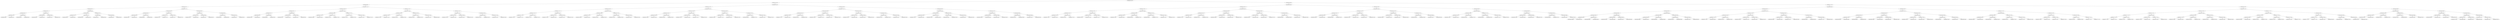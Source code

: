 digraph G{
1843809884 [label="Node{data=[3070, 3070]}"]
1843809884 -> 904776956
904776956 [label="Node{data=[2169, 2169]}"]
904776956 -> 518506549
518506549 [label="Node{data=[893, 893]}"]
518506549 -> 535529617
535529617 [label="Node{data=[861, 861]}"]
535529617 -> 1084268958
1084268958 [label="Node{data=[845, 845]}"]
1084268958 -> 460394330
460394330 [label="Node{data=[837, 837]}"]
460394330 -> 997706337
997706337 [label="Node{data=[833, 833]}"]
997706337 -> 2015064734
2015064734 [label="Node{data=[831, 831]}"]
2015064734 -> 1039302738
1039302738 [label="Node{data=[830, 830]}"]
2015064734 -> 778720105
778720105 [label="Node{data=[832, 832]}"]
997706337 -> 726376455
726376455 [label="Node{data=[835, 835]}"]
726376455 -> 141015154
141015154 [label="Node{data=[834, 834]}"]
726376455 -> 557734204
557734204 [label="Node{data=[836, 836]}"]
460394330 -> 1563666281
1563666281 [label="Node{data=[841, 841]}"]
1563666281 -> 730758992
730758992 [label="Node{data=[839, 839]}"]
730758992 -> 505407099
505407099 [label="Node{data=[838, 838]}"]
730758992 -> 1304148797
1304148797 [label="Node{data=[840, 840]}"]
1563666281 -> 225658124
225658124 [label="Node{data=[843, 843]}"]
225658124 -> 1440730893
1440730893 [label="Node{data=[842, 842]}"]
225658124 -> 882034675
882034675 [label="Node{data=[844, 844]}"]
1084268958 -> 618717199
618717199 [label="Node{data=[853, 853]}"]
618717199 -> 858557114
858557114 [label="Node{data=[849, 849]}"]
858557114 -> 413174901
413174901 [label="Node{data=[847, 847]}"]
413174901 -> 976190925
976190925 [label="Node{data=[846, 846]}"]
413174901 -> 426508831
426508831 [label="Node{data=[848, 848]}"]
858557114 -> 1312961234
1312961234 [label="Node{data=[851, 851]}"]
1312961234 -> 1386073163
1386073163 [label="Node{data=[850, 850]}"]
1312961234 -> 320668352
320668352 [label="Node{data=[852, 852]}"]
618717199 -> 1788384838
1788384838 [label="Node{data=[857, 857]}"]
1788384838 -> 898887013
898887013 [label="Node{data=[855, 855]}"]
898887013 -> 156274696
156274696 [label="Node{data=[854, 854]}"]
898887013 -> 1914734816
1914734816 [label="Node{data=[856, 856]}"]
1788384838 -> 1554258500
1554258500 [label="Node{data=[859, 859]}"]
1554258500 -> 1987456112
1987456112 [label="Node{data=[858, 858]}"]
1554258500 -> 2074813030
2074813030 [label="Node{data=[860, 860]}"]
535529617 -> 221954683
221954683 [label="Node{data=[877, 877]}"]
221954683 -> 1899012002
1899012002 [label="Node{data=[869, 869]}"]
1899012002 -> 920795224
920795224 [label="Node{data=[865, 865]}"]
920795224 -> 343446768
343446768 [label="Node{data=[863, 863]}"]
343446768 -> 1326097694
1326097694 [label="Node{data=[862, 862]}"]
343446768 -> 984805074
984805074 [label="Node{data=[864, 864]}"]
920795224 -> 498413860
498413860 [label="Node{data=[867, 867]}"]
498413860 -> 1304099190
1304099190 [label="Node{data=[866, 866]}"]
498413860 -> 1468176266
1468176266 [label="Node{data=[868, 868]}"]
1899012002 -> 2062235606
2062235606 [label="Node{data=[873, 873]}"]
2062235606 -> 1315116478
1315116478 [label="Node{data=[871, 871]}"]
1315116478 -> 1409823821
1409823821 [label="Node{data=[870, 870]}"]
1315116478 -> 401987457
401987457 [label="Node{data=[872, 872]}"]
2062235606 -> 881002286
881002286 [label="Node{data=[875, 875]}"]
881002286 -> 1654336229
1654336229 [label="Node{data=[874, 874]}"]
881002286 -> 2007285927
2007285927 [label="Node{data=[876, 876]}"]
221954683 -> 1314150413
1314150413 [label="Node{data=[885, 885]}"]
1314150413 -> 1656917150
1656917150 [label="Node{data=[881, 881]}"]
1656917150 -> 1496669729
1496669729 [label="Node{data=[879, 879]}"]
1496669729 -> 147135576
147135576 [label="Node{data=[878, 878]}"]
1496669729 -> 1681762685
1681762685 [label="Node{data=[880, 880]}"]
1656917150 -> 309161752
309161752 [label="Node{data=[883, 883]}"]
309161752 -> 1641742114
1641742114 [label="Node{data=[882, 882]}"]
309161752 -> 1096616093
1096616093 [label="Node{data=[884, 884]}"]
1314150413 -> 1210197898
1210197898 [label="Node{data=[889, 889]}"]
1210197898 -> 827229241
827229241 [label="Node{data=[887, 887]}"]
827229241 -> 131817181
131817181 [label="Node{data=[886, 886]}"]
827229241 -> 787195739
787195739 [label="Node{data=[888, 888]}"]
1210197898 -> 1999424379
1999424379 [label="Node{data=[891, 891]}"]
1999424379 -> 847705835
847705835 [label="Node{data=[890, 890]}"]
1999424379 -> 1870031824
1870031824 [label="Node{data=[892, 892]}"]
518506549 -> 483711002
483711002 [label="Node{data=[1511, 1511]}"]
483711002 -> 221425640
221425640 [label="Node{data=[1038, 1038]}"]
221425640 -> 134623499
134623499 [label="Node{data=[901, 901]}"]
134623499 -> 1416819504
1416819504 [label="Node{data=[897, 897]}"]
1416819504 -> 1851581868
1851581868 [label="Node{data=[895, 895]}"]
1851581868 -> 1988708960
1988708960 [label="Node{data=[894, 894]}"]
1851581868 -> 1329509331
1329509331 [label="Node{data=[896, 896]}"]
1416819504 -> 202781303
202781303 [label="Node{data=[899, 899]}"]
202781303 -> 99534812
99534812 [label="Node{data=[898, 898]}"]
202781303 -> 965232459
965232459 [label="Node{data=[900, 900]}"]
134623499 -> 51563394
51563394 [label="Node{data=[905, 905]}"]
51563394 -> 1042990109
1042990109 [label="Node{data=[903, 903]}"]
1042990109 -> 1292444707
1292444707 [label="Node{data=[902, 902]}"]
1042990109 -> 918585558
918585558 [label="Node{data=[904, 904]}"]
51563394 -> 588976983
588976983 [label="Node{data=[965, 965]}"]
588976983 -> 1274618117
1274618117 [label="Node{data=[932, 932]}"]
588976983 -> 1339374693
1339374693 [label="Node{data=[990, 990]}"]
221425640 -> 2099364729
2099364729 [label="Node{data=[1073, 1073]}"]
2099364729 -> 115074593
115074593 [label="Node{data=[1069, 1069]}"]
115074593 -> 78126838
78126838 [label="Node{data=[1067, 1067]}"]
78126838 -> 1652042770
1652042770 [label="Node{data=[1066, 1066]}"]
78126838 -> 288428335
288428335 [label="Node{data=[1068, 1068]}"]
115074593 -> 1208096710
1208096710 [label="Node{data=[1071, 1071]}"]
1208096710 -> 211419038
211419038 [label="Node{data=[1070, 1070]}"]
1208096710 -> 790780579
790780579 [label="Node{data=[1072, 1072]}"]
2099364729 -> 906206721
906206721 [label="Node{data=[1077, 1077]}"]
906206721 -> 1852244768
1852244768 [label="Node{data=[1075, 1075]}"]
1852244768 -> 767652989
767652989 [label="Node{data=[1074, 1074]}"]
1852244768 -> 277595172
277595172 [label="Node{data=[1076, 1076]}"]
906206721 -> 978498466
978498466 [label="Node{data=[1105, 1105]}"]
978498466 -> 1828379083
1828379083 [label="Node{data=[1078, 1078]}"]
978498466 -> 1253976757
1253976757 [label="Node{data=[1473, 1473]}"]
483711002 -> 81423650
81423650 [label="Node{data=[2112, 2112]}"]
81423650 -> 725225912
725225912 [label="Node{data=[1519, 1519]}"]
725225912 -> 297054613
297054613 [label="Node{data=[1515, 1515]}"]
297054613 -> 719641236
719641236 [label="Node{data=[1513, 1513]}"]
719641236 -> 2097152407
2097152407 [label="Node{data=[1512, 1512]}"]
719641236 -> 114063454
114063454 [label="Node{data=[1514, 1514]}"]
297054613 -> 843073803
843073803 [label="Node{data=[1517, 1517]}"]
843073803 -> 1056703917
1056703917 [label="Node{data=[1516, 1516]}"]
843073803 -> 1124968284
1124968284 [label="Node{data=[1518, 1518]}"]
725225912 -> 652618219
652618219 [label="Node{data=[1523, 1523]}"]
652618219 -> 383657005
383657005 [label="Node{data=[1521, 1521]}"]
383657005 -> 1213303350
1213303350 [label="Node{data=[1520, 1520]}"]
383657005 -> 1716052775
1716052775 [label="Node{data=[1522, 1522]}"]
652618219 -> 1903568756
1903568756 [label="Node{data=[2057, 2057]}"]
1903568756 -> 384735803
384735803 [label="Node{data=[1561, 1561]}"]
1903568756 -> 1386914538
1386914538 [label="Node{data=[2068, 2068]}"]
81423650 -> 1935286851
1935286851 [label="Node{data=[2161, 2161]}"]
1935286851 -> 869791451
869791451 [label="Node{data=[2157, 2157]}"]
869791451 -> 1368034776
1368034776 [label="Node{data=[2155, 2155]}"]
1368034776 -> 1446037745
1446037745 [label="Node{data=[2154, 2154]}"]
1368034776 -> 1952100430
1952100430 [label="Node{data=[2156, 2156]}"]
869791451 -> 2025320752
2025320752 [label="Node{data=[2159, 2159]}"]
2025320752 -> 2102806451
2102806451 [label="Node{data=[2158, 2158]}"]
2025320752 -> 770797480
770797480 [label="Node{data=[2160, 2160]}"]
1935286851 -> 210268824
210268824 [label="Node{data=[2165, 2165]}"]
210268824 -> 1274096712
1274096712 [label="Node{data=[2163, 2163]}"]
1274096712 -> 81101146
81101146 [label="Node{data=[2162, 2162]}"]
1274096712 -> 587149895
587149895 [label="Node{data=[2164, 2164]}"]
210268824 -> 1831639090
1831639090 [label="Node{data=[2167, 2167]}"]
1831639090 -> 805141171
805141171 [label="Node{data=[2166, 2166]}"]
1831639090 -> 118153543
118153543 [label="Node{data=[2168, 2168]}"]
904776956 -> 1555863275
1555863275 [label="Node{data=[2376, 2376]}"]
1555863275 -> 1440249926
1440249926 [label="Node{data=[2201, 2201]}"]
1440249926 -> 297052332
297052332 [label="Node{data=[2185, 2185]}"]
297052332 -> 1097097988
1097097988 [label="Node{data=[2177, 2177]}"]
1097097988 -> 2044177933
2044177933 [label="Node{data=[2173, 2173]}"]
2044177933 -> 1876681529
1876681529 [label="Node{data=[2171, 2171]}"]
1876681529 -> 1528743846
1528743846 [label="Node{data=[2170, 2170]}"]
1876681529 -> 956359554
956359554 [label="Node{data=[2172, 2172]}"]
2044177933 -> 2112066921
2112066921 [label="Node{data=[2175, 2175]}"]
2112066921 -> 1292985287
1292985287 [label="Node{data=[2174, 2174]}"]
2112066921 -> 1612688948
1612688948 [label="Node{data=[2176, 2176]}"]
1097097988 -> 1589468486
1589468486 [label="Node{data=[2181, 2181]}"]
1589468486 -> 1058325285
1058325285 [label="Node{data=[2179, 2179]}"]
1058325285 -> 2036170843
2036170843 [label="Node{data=[2178, 2178]}"]
1058325285 -> 1680801610
1680801610 [label="Node{data=[2180, 2180]}"]
1589468486 -> 1355667940
1355667940 [label="Node{data=[2183, 2183]}"]
1355667940 -> 1238971699
1238971699 [label="Node{data=[2182, 2182]}"]
1355667940 -> 1553152779
1553152779 [label="Node{data=[2184, 2184]}"]
297052332 -> 1339313020
1339313020 [label="Node{data=[2193, 2193]}"]
1339313020 -> 1911073179
1911073179 [label="Node{data=[2189, 2189]}"]
1911073179 -> 1897425464
1897425464 [label="Node{data=[2187, 2187]}"]
1897425464 -> 882265203
882265203 [label="Node{data=[2186, 2186]}"]
1897425464 -> 1500806710
1500806710 [label="Node{data=[2188, 2188]}"]
1911073179 -> 1835315442
1835315442 [label="Node{data=[2191, 2191]}"]
1835315442 -> 1604280012
1604280012 [label="Node{data=[2190, 2190]}"]
1835315442 -> 1500275864
1500275864 [label="Node{data=[2192, 2192]}"]
1339313020 -> 596849741
596849741 [label="Node{data=[2197, 2197]}"]
596849741 -> 1798890477
1798890477 [label="Node{data=[2195, 2195]}"]
1798890477 -> 1316268408
1316268408 [label="Node{data=[2194, 2194]}"]
1798890477 -> 1954962570
1954962570 [label="Node{data=[2196, 2196]}"]
596849741 -> 1317879563
1317879563 [label="Node{data=[2199, 2199]}"]
1317879563 -> 1652988604
1652988604 [label="Node{data=[2198, 2198]}"]
1317879563 -> 164806909
164806909 [label="Node{data=[2200, 2200]}"]
1440249926 -> 1341566785
1341566785 [label="Node{data=[2244, 2244]}"]
1341566785 -> 1755624659
1755624659 [label="Node{data=[2236, 2236]}"]
1755624659 -> 1050775553
1050775553 [label="Node{data=[2232, 2232]}"]
1050775553 -> 569076224
569076224 [label="Node{data=[2203, 2203]}"]
569076224 -> 1537037787
1537037787 [label="Node{data=[2202, 2202]}"]
569076224 -> 382890071
382890071 [label="Node{data=[2225, 2225]}"]
1050775553 -> 616680212
616680212 [label="Node{data=[2234, 2234]}"]
616680212 -> 1585454822
1585454822 [label="Node{data=[2233, 2233]}"]
616680212 -> 1862450016
1862450016 [label="Node{data=[2235, 2235]}"]
1755624659 -> 1792486943
1792486943 [label="Node{data=[2240, 2240]}"]
1792486943 -> 1080344890
1080344890 [label="Node{data=[2238, 2238]}"]
1080344890 -> 516784382
516784382 [label="Node{data=[2237, 2237]}"]
1080344890 -> 1684988412
1684988412 [label="Node{data=[2239, 2239]}"]
1792486943 -> 932879544
932879544 [label="Node{data=[2242, 2242]}"]
932879544 -> 1360127584
1360127584 [label="Node{data=[2241, 2241]}"]
932879544 -> 598296268
598296268 [label="Node{data=[2243, 2243]}"]
1341566785 -> 819671620
819671620 [label="Node{data=[2368, 2368]}"]
819671620 -> 1397163963
1397163963 [label="Node{data=[2272, 2272]}"]
1397163963 -> 222021973
222021973 [label="Node{data=[2270, 2270]}"]
222021973 -> 1682796824
1682796824 [label="Node{data=[2245, 2245]}"]
222021973 -> 225261255
225261255 [label="Node{data=[2271, 2271]}"]
1397163963 -> 1719435790
1719435790 [label="Node{data=[2329, 2329]}"]
1719435790 -> 903778037
903778037 [label="Node{data=[2304, 2304]}"]
1719435790 -> 982842599
982842599 [label="Node{data=[2367, 2367]}"]
819671620 -> 1588280956
1588280956 [label="Node{data=[2372, 2372]}"]
1588280956 -> 1556458325
1556458325 [label="Node{data=[2370, 2370]}"]
1556458325 -> 497889054
497889054 [label="Node{data=[2369, 2369]}"]
1556458325 -> 12815240
12815240 [label="Node{data=[2371, 2371]}"]
1588280956 -> 127671602
127671602 [label="Node{data=[2374, 2374]}"]
127671602 -> 1987219863
1987219863 [label="Node{data=[2373, 2373]}"]
127671602 -> 39028120
39028120 [label="Node{data=[2375, 2375]}"]
1555863275 -> 508613009
508613009 [label="Node{data=[2926, 2926]}"]
508613009 -> 2034383588
2034383588 [label="Node{data=[2577, 2577]}"]
2034383588 -> 467595890
467595890 [label="Node{data=[2569, 2569]}"]
467595890 -> 88071124
88071124 [label="Node{data=[2380, 2380]}"]
88071124 -> 503013051
503013051 [label="Node{data=[2378, 2378]}"]
503013051 -> 1971770106
1971770106 [label="Node{data=[2377, 2377]}"]
503013051 -> 430433114
430433114 [label="Node{data=[2379, 2379]}"]
88071124 -> 1656580801
1656580801 [label="Node{data=[2414, 2414]}"]
1656580801 -> 628420267
628420267 [label="Node{data=[2381, 2381]}"]
1656580801 -> 1722214909
1722214909 [label="Node{data=[2564, 2564]}"]
467595890 -> 1086155584
1086155584 [label="Node{data=[2573, 2573]}"]
1086155584 -> 1239415540
1239415540 [label="Node{data=[2571, 2571]}"]
1239415540 -> 1272726738
1272726738 [label="Node{data=[2570, 2570]}"]
1239415540 -> 442803541
442803541 [label="Node{data=[2572, 2572]}"]
1086155584 -> 833104434
833104434 [label="Node{data=[2575, 2575]}"]
833104434 -> 118914729
118914729 [label="Node{data=[2574, 2574]}"]
833104434 -> 776290381
776290381 [label="Node{data=[2576, 2576]}"]
2034383588 -> 288622301
288622301 [label="Node{data=[2585, 2585]}"]
288622301 -> 1639794547
1639794547 [label="Node{data=[2581, 2581]}"]
1639794547 -> 1433050843
1433050843 [label="Node{data=[2579, 2579]}"]
1433050843 -> 1361705747
1361705747 [label="Node{data=[2578, 2578]}"]
1433050843 -> 1620712709
1620712709 [label="Node{data=[2580, 2580]}"]
1639794547 -> 1805080762
1805080762 [label="Node{data=[2583, 2583]}"]
1805080762 -> 1779076949
1779076949 [label="Node{data=[2582, 2582]}"]
1805080762 -> 1961168996
1961168996 [label="Node{data=[2584, 2584]}"]
288622301 -> 1151818184
1151818184 [label="Node{data=[2922, 2922]}"]
1151818184 -> 354716526
354716526 [label="Node{data=[2901, 2901]}"]
354716526 -> 728420024
728420024 [label="Node{data=[2873, 2873]}"]
354716526 -> 2001767809
2001767809 [label="Node{data=[2921, 2921]}"]
1151818184 -> 155706298
155706298 [label="Node{data=[2924, 2924]}"]
155706298 -> 948532743
948532743 [label="Node{data=[2923, 2923]}"]
155706298 -> 1164664992
1164664992 [label="Node{data=[2925, 2925]}"]
508613009 -> 908378377
908378377 [label="Node{data=[3033, 3033]}"]
908378377 -> 13155908
13155908 [label="Node{data=[2934, 2934]}"]
13155908 -> 1937950996
1937950996 [label="Node{data=[2930, 2930]}"]
1937950996 -> 1836239268
1836239268 [label="Node{data=[2928, 2928]}"]
1836239268 -> 2110681482
2110681482 [label="Node{data=[2927, 2927]}"]
1836239268 -> 951180009
951180009 [label="Node{data=[2929, 2929]}"]
1937950996 -> 1562279554
1562279554 [label="Node{data=[2932, 2932]}"]
1562279554 -> 643474284
643474284 [label="Node{data=[2931, 2931]}"]
1562279554 -> 672580620
672580620 [label="Node{data=[2933, 2933]}"]
13155908 -> 516306293
516306293 [label="Node{data=[2938, 2938]}"]
516306293 -> 813867585
813867585 [label="Node{data=[2936, 2936]}"]
813867585 -> 1127229182
1127229182 [label="Node{data=[2935, 2935]}"]
813867585 -> 1570286640
1570286640 [label="Node{data=[2937, 2937]}"]
516306293 -> 1918523243
1918523243 [label="Node{data=[3031, 3031]}"]
1918523243 -> 1475310539
1475310539 [label="Node{data=[2965, 2965]}"]
1918523243 -> 363509790
363509790 [label="Node{data=[3032, 3032]}"]
908378377 -> 231440311
231440311 [label="Node{data=[3041, 3041]}"]
231440311 -> 755667050
755667050 [label="Node{data=[3037, 3037]}"]
755667050 -> 30920491
30920491 [label="Node{data=[3035, 3035]}"]
30920491 -> 1098775879
1098775879 [label="Node{data=[3034, 3034]}"]
30920491 -> 387777560
387777560 [label="Node{data=[3036, 3036]}"]
755667050 -> 1861046097
1861046097 [label="Node{data=[3039, 3039]}"]
1861046097 -> 1367112496
1367112496 [label="Node{data=[3038, 3038]}"]
1861046097 -> 2135237533
2135237533 [label="Node{data=[3040, 3040]}"]
231440311 -> 8897961
8897961 [label="Node{data=[3066, 3066]}"]
8897961 -> 68457775
68457775 [label="Node{data=[3043, 3043]}"]
68457775 -> 906218342
906218342 [label="Node{data=[3042, 3042]}"]
68457775 -> 1619808240
1619808240 [label="Node{data=[3065, 3065]}"]
8897961 -> 1578656965
1578656965 [label="Node{data=[3068, 3068]}"]
1578656965 -> 2114273220
2114273220 [label="Node{data=[3067, 3067]}"]
1578656965 -> 1458930585
1458930585 [label="Node{data=[3069, 3069]}"]
1843809884 -> 1409594744
1409594744 [label="Node{data=[3848, 3848]}"]
1409594744 -> 1235733873
1235733873 [label="Node{data=[3303, 3303]}"]
1235733873 -> 512438430
512438430 [label="Node{data=[3216, 3216]}"]
512438430 -> 1687720349
1687720349 [label="Node{data=[3178, 3178]}"]
1687720349 -> 356931331
356931331 [label="Node{data=[3142, 3142]}"]
356931331 -> 1652411551
1652411551 [label="Node{data=[3074, 3074]}"]
1652411551 -> 624234382
624234382 [label="Node{data=[3072, 3072]}"]
624234382 -> 83977932
83977932 [label="Node{data=[3071, 3071]}"]
624234382 -> 576247584
576247584 [label="Node{data=[3073, 3073]}"]
1652411551 -> 785247936
785247936 [label="Node{data=[3110, 3110]}"]
785247936 -> 587849192
587849192 [label="Node{data=[3103, 3103]}"]
785247936 -> 758184003
758184003 [label="Node{data=[3141, 3141]}"]
356931331 -> 1236654866
1236654866 [label="Node{data=[3146, 3146]}"]
1236654866 -> 139433738
139433738 [label="Node{data=[3144, 3144]}"]
139433738 -> 1699020150
1699020150 [label="Node{data=[3143, 3143]}"]
139433738 -> 1335681917
1335681917 [label="Node{data=[3145, 3145]}"]
1236654866 -> 680971479
680971479 [label="Node{data=[3148, 3148]}"]
680971479 -> 1553332488
1553332488 [label="Node{data=[3147, 3147]}"]
680971479 -> 511180961
511180961 [label="Node{data=[3149, 3149]}"]
1687720349 -> 911712024
911712024 [label="Node{data=[3208, 3208]}"]
911712024 -> 674831729
674831729 [label="Node{data=[3204, 3204]}"]
674831729 -> 1528294599
1528294599 [label="Node{data=[3202, 3202]}"]
1528294599 -> 87327244
87327244 [label="Node{data=[3201, 3201]}"]
1528294599 -> 252797677
252797677 [label="Node{data=[3203, 3203]}"]
674831729 -> 1872962795
1872962795 [label="Node{data=[3206, 3206]}"]
1872962795 -> 196512780
196512780 [label="Node{data=[3205, 3205]}"]
1872962795 -> 716393364
716393364 [label="Node{data=[3207, 3207]}"]
911712024 -> 774980133
774980133 [label="Node{data=[3212, 3212]}"]
774980133 -> 1489219444
1489219444 [label="Node{data=[3210, 3210]}"]
1489219444 -> 1739230860
1739230860 [label="Node{data=[3209, 3209]}"]
1489219444 -> 1475708422
1475708422 [label="Node{data=[3211, 3211]}"]
774980133 -> 1945228983
1945228983 [label="Node{data=[3214, 3214]}"]
1945228983 -> 915177394
915177394 [label="Node{data=[3213, 3213]}"]
1945228983 -> 90261761
90261761 [label="Node{data=[3215, 3215]}"]
512438430 -> 2128558621
2128558621 [label="Node{data=[3263, 3263]}"]
2128558621 -> 65412895
65412895 [label="Node{data=[3255, 3255]}"]
65412895 -> 1455587646
1455587646 [label="Node{data=[3220, 3220]}"]
1455587646 -> 1508172710
1508172710 [label="Node{data=[3218, 3218]}"]
1508172710 -> 1584149845
1584149845 [label="Node{data=[3217, 3217]}"]
1508172710 -> 1833031520
1833031520 [label="Node{data=[3219, 3219]}"]
1455587646 -> 801665159
801665159 [label="Node{data=[3222, 3222]}"]
801665159 -> 1364152075
1364152075 [label="Node{data=[3221, 3221]}"]
801665159 -> 1849036522
1849036522 [label="Node{data=[3223, 3223]}"]
65412895 -> 221195931
221195931 [label="Node{data=[3259, 3259]}"]
221195931 -> 1636776945
1636776945 [label="Node{data=[3257, 3257]}"]
1636776945 -> 1242765276
1242765276 [label="Node{data=[3256, 3256]}"]
1636776945 -> 344723754
344723754 [label="Node{data=[3258, 3258]}"]
221195931 -> 1612955350
1612955350 [label="Node{data=[3261, 3261]}"]
1612955350 -> 2020295056
2020295056 [label="Node{data=[3260, 3260]}"]
1612955350 -> 714343606
714343606 [label="Node{data=[3262, 3262]}"]
2128558621 -> 1592087951
1592087951 [label="Node{data=[3295, 3295]}"]
1592087951 -> 600675723
600675723 [label="Node{data=[3267, 3267]}"]
600675723 -> 17315747
17315747 [label="Node{data=[3265, 3265]}"]
17315747 -> 196289152
196289152 [label="Node{data=[3264, 3264]}"]
17315747 -> 2131646292
2131646292 [label="Node{data=[3266, 3266]}"]
600675723 -> 807466227
807466227 [label="Node{data=[3269, 3269]}"]
807466227 -> 1884645499
1884645499 [label="Node{data=[3268, 3268]}"]
807466227 -> 1658909651
1658909651 [label="Node{data=[3270, 3270]}"]
1592087951 -> 1868147756
1868147756 [label="Node{data=[3299, 3299]}"]
1868147756 -> 1491688024
1491688024 [label="Node{data=[3297, 3297]}"]
1491688024 -> 61138830
61138830 [label="Node{data=[3296, 3296]}"]
1491688024 -> 1715462722
1715462722 [label="Node{data=[3298, 3298]}"]
1868147756 -> 1143282277
1143282277 [label="Node{data=[3301, 3301]}"]
1143282277 -> 1452061475
1452061475 [label="Node{data=[3300, 3300]}"]
1143282277 -> 1924179691
1924179691 [label="Node{data=[3302, 3302]}"]
1235733873 -> 1795454733
1795454733 [label="Node{data=[3610, 3610]}"]
1795454733 -> 127839802
127839802 [label="Node{data=[3319, 3319]}"]
127839802 -> 876085313
876085313 [label="Node{data=[3311, 3311]}"]
876085313 -> 1128824787
1128824787 [label="Node{data=[3307, 3307]}"]
1128824787 -> 188531880
188531880 [label="Node{data=[3305, 3305]}"]
188531880 -> 2040616075
2040616075 [label="Node{data=[3304, 3304]}"]
188531880 -> 225405430
225405430 [label="Node{data=[3306, 3306]}"]
1128824787 -> 223947119
223947119 [label="Node{data=[3309, 3309]}"]
223947119 -> 1621997032
1621997032 [label="Node{data=[3308, 3308]}"]
223947119 -> 333160570
333160570 [label="Node{data=[3310, 3310]}"]
876085313 -> 1695370030
1695370030 [label="Node{data=[3315, 3315]}"]
1695370030 -> 568001713
568001713 [label="Node{data=[3313, 3313]}"]
568001713 -> 743761815
743761815 [label="Node{data=[3312, 3312]}"]
568001713 -> 1656900119
1656900119 [label="Node{data=[3314, 3314]}"]
1695370030 -> 1838754138
1838754138 [label="Node{data=[3317, 3317]}"]
1838754138 -> 337532628
337532628 [label="Node{data=[3316, 3316]}"]
1838754138 -> 536699807
536699807 [label="Node{data=[3318, 3318]}"]
127839802 -> 1864306821
1864306821 [label="Node{data=[3327, 3327]}"]
1864306821 -> 1265117125
1265117125 [label="Node{data=[3323, 3323]}"]
1265117125 -> 757493898
757493898 [label="Node{data=[3321, 3321]}"]
757493898 -> 1504911146
1504911146 [label="Node{data=[3320, 3320]}"]
757493898 -> 1312794529
1312794529 [label="Node{data=[3322, 3322]}"]
1265117125 -> 1147398060
1147398060 [label="Node{data=[3325, 3325]}"]
1147398060 -> 1516207498
1516207498 [label="Node{data=[3324, 3324]}"]
1147398060 -> 458519460
458519460 [label="Node{data=[3326, 3326]}"]
1864306821 -> 677764544
677764544 [label="Node{data=[3571, 3571]}"]
677764544 -> 1944060391
1944060391 [label="Node{data=[3507, 3507]}"]
1944060391 -> 1391624508
1391624508 [label="Node{data=[3328, 3328]}"]
1944060391 -> 1786974613
1786974613 [label="Node{data=[3534, 3534]}"]
677764544 -> 1812880088
1812880088 [label="Node{data=[3608, 3608]}"]
1812880088 -> 521310599
521310599 [label="Node{data=[3607, 3607]}"]
1812880088 -> 1496254520
1496254520 [label="Node{data=[3609, 3609]}"]
1795454733 -> 735225137
735225137 [label="Node{data=[3800, 3800]}"]
735225137 -> 898949641
898949641 [label="Node{data=[3655, 3655]}"]
898949641 -> 1048691605
1048691605 [label="Node{data=[3614, 3614]}"]
1048691605 -> 525230773
525230773 [label="Node{data=[3612, 3612]}"]
525230773 -> 554411840
554411840 [label="Node{data=[3611, 3611]}"]
525230773 -> 865963458
865963458 [label="Node{data=[3613, 3613]}"]
1048691605 -> 53509455
53509455 [label="Node{data=[3616, 3616]}"]
53509455 -> 1871178838
1871178838 [label="Node{data=[3615, 3615]}"]
53509455 -> 332031809
332031809 [label="Node{data=[3617, 3617]}"]
898949641 -> 1290148711
1290148711 [label="Node{data=[3712, 3712]}"]
1290148711 -> 1287441841
1287441841 [label="Node{data=[3665, 3665]}"]
1287441841 -> 478768428
478768428 [label="Node{data=[3660, 3660]}"]
1287441841 -> 1555689875
1555689875 [label="Node{data=[3681, 3681]}"]
1290148711 -> 553186368
553186368 [label="Node{data=[3733, 3733]}"]
553186368 -> 167998635
167998635 [label="Node{data=[3714, 3714]}"]
553186368 -> 1572112586
1572112586 [label="Node{data=[3799, 3799]}"]
735225137 -> 1318244230
1318244230 [label="Node{data=[3808, 3808]}"]
1318244230 -> 699365600
699365600 [label="Node{data=[3804, 3804]}"]
699365600 -> 949544786
949544786 [label="Node{data=[3802, 3802]}"]
949544786 -> 1091816019
1091816019 [label="Node{data=[3801, 3801]}"]
949544786 -> 430297864
430297864 [label="Node{data=[3803, 3803]}"]
699365600 -> 1260372132
1260372132 [label="Node{data=[3806, 3806]}"]
1260372132 -> 876743906
876743906 [label="Node{data=[3805, 3805]}"]
1260372132 -> 1809586539
1809586539 [label="Node{data=[3807, 3807]}"]
1318244230 -> 1557572235
1557572235 [label="Node{data=[3844, 3844]}"]
1557572235 -> 1777945429
1777945429 [label="Node{data=[3810, 3810]}"]
1777945429 -> 1308127124
1308127124 [label="Node{data=[3809, 3809]}"]
1777945429 -> 1189355521
1189355521 [label="Node{data=[3811, 3811]}"]
1557572235 -> 789530788
789530788 [label="Node{data=[3846, 3846]}"]
789530788 -> 210705907
210705907 [label="Node{data=[3845, 3845]}"]
789530788 -> 33900345
33900345 [label="Node{data=[3847, 3847]}"]
1409594744 -> 1694931792
1694931792 [label="Node{data=[7173, 7173]}"]
1694931792 -> 815379772
815379772 [label="Node{data=[6295, 6295]}"]
815379772 -> 1141720665
1141720665 [label="Node{data=[3932, 3932]}"]
1141720665 -> 1822031214
1822031214 [label="Node{data=[3864, 3864]}"]
1822031214 -> 1024731062
1024731062 [label="Node{data=[3856, 3856]}"]
1024731062 -> 1079596413
1079596413 [label="Node{data=[3852, 3852]}"]
1079596413 -> 1850277025
1850277025 [label="Node{data=[3850, 3850]}"]
1850277025 -> 1293491851
1293491851 [label="Node{data=[3849, 3849]}"]
1850277025 -> 1361885449
1361885449 [label="Node{data=[3851, 3851]}"]
1079596413 -> 1540680940
1540680940 [label="Node{data=[3854, 3854]}"]
1540680940 -> 1926278851
1926278851 [label="Node{data=[3853, 3853]}"]
1540680940 -> 2000161620
2000161620 [label="Node{data=[3855, 3855]}"]
1024731062 -> 1130893387
1130893387 [label="Node{data=[3860, 3860]}"]
1130893387 -> 1067923270
1067923270 [label="Node{data=[3858, 3858]}"]
1067923270 -> 1224093895
1224093895 [label="Node{data=[3857, 3857]}"]
1067923270 -> 2133061670
2133061670 [label="Node{data=[3859, 3859]}"]
1130893387 -> 2085244353
2085244353 [label="Node{data=[3862, 3862]}"]
2085244353 -> 2060539913
2060539913 [label="Node{data=[3861, 3861]}"]
2085244353 -> 56115100
56115100 [label="Node{data=[3863, 3863]}"]
1822031214 -> 1662672145
1662672145 [label="Node{data=[3896, 3896]}"]
1662672145 -> 1292902646
1292902646 [label="Node{data=[3892, 3892]}"]
1292902646 -> 1030830157
1030830157 [label="Node{data=[3890, 3890]}"]
1030830157 -> 2132235424
2132235424 [label="Node{data=[3865, 3865]}"]
1030830157 -> 1322548358
1322548358 [label="Node{data=[3891, 3891]}"]
1292902646 -> 42988090
42988090 [label="Node{data=[3894, 3894]}"]
42988090 -> 906498422
906498422 [label="Node{data=[3893, 3893]}"]
42988090 -> 1937764675
1937764675 [label="Node{data=[3895, 3895]}"]
1662672145 -> 513971174
513971174 [label="Node{data=[3900, 3900]}"]
513971174 -> 1673636906
1673636906 [label="Node{data=[3898, 3898]}"]
1673636906 -> 355762821
355762821 [label="Node{data=[3897, 3897]}"]
1673636906 -> 432905353
432905353 [label="Node{data=[3899, 3899]}"]
513971174 -> 335151605
335151605 [label="Node{data=[3902, 3902]}"]
335151605 -> 2100584284
2100584284 [label="Node{data=[3901, 3901]}"]
335151605 -> 1285937877
1285937877 [label="Node{data=[3903, 3903]}"]
1141720665 -> 972635676
972635676 [label="Node{data=[4252, 4252]}"]
972635676 -> 2060416383
2060416383 [label="Node{data=[4244, 4244]}"]
2060416383 -> 635308997
635308997 [label="Node{data=[4240, 4240]}"]
635308997 -> 1196367577
1196367577 [label="Node{data=[4211, 4211]}"]
1196367577 -> 926335474
926335474 [label="Node{data=[4174, 4174]}"]
1196367577 -> 911421158
911421158 [label="Node{data=[4239, 4239]}"]
635308997 -> 1669761994
1669761994 [label="Node{data=[4242, 4242]}"]
1669761994 -> 1543563445
1543563445 [label="Node{data=[4241, 4241]}"]
1669761994 -> 1572375446
1572375446 [label="Node{data=[4243, 4243]}"]
2060416383 -> 1915988697
1915988697 [label="Node{data=[4248, 4248]}"]
1915988697 -> 633120654
633120654 [label="Node{data=[4246, 4246]}"]
633120654 -> 2124588748
2124588748 [label="Node{data=[4245, 4245]}"]
633120654 -> 1734309557
1734309557 [label="Node{data=[4247, 4247]}"]
1915988697 -> 148209125
148209125 [label="Node{data=[4250, 4250]}"]
148209125 -> 1217739686
1217739686 [label="Node{data=[4249, 4249]}"]
148209125 -> 594174142
594174142 [label="Node{data=[4251, 4251]}"]
972635676 -> 1058820280
1058820280 [label="Node{data=[4282, 4282]}"]
1058820280 -> 470100203
470100203 [label="Node{data=[4256, 4256]}"]
470100203 -> 2108455110
2108455110 [label="Node{data=[4254, 4254]}"]
2108455110 -> 229869661
229869661 [label="Node{data=[4253, 4253]}"]
2108455110 -> 1350009027
1350009027 [label="Node{data=[4255, 4255]}"]
470100203 -> 1702934614
1702934614 [label="Node{data=[4258, 4258]}"]
1702934614 -> 2079622760
2079622760 [label="Node{data=[4257, 4257]}"]
1702934614 -> 1788086315
1788086315 [label="Node{data=[4259, 4259]}"]
1058820280 -> 101313570
101313570 [label="Node{data=[6015, 6015]}"]
101313570 -> 1722529469
1722529469 [label="Node{data=[5509, 5509]}"]
1722529469 -> 959691718
959691718 [label="Node{data=[5040, 5040]}"]
1722529469 -> 1932278171
1932278171 [label="Node{data=[5548, 5548]}"]
101313570 -> 982364960
982364960 [label="Node{data=[6293, 6293]}"]
982364960 -> 27849874
27849874 [label="Node{data=[6277, 6277]}"]
982364960 -> 635540202
635540202 [label="Node{data=[6294, 6294]}"]
815379772 -> 932415276
932415276 [label="Node{data=[6327, 6327]}"]
932415276 -> 1624254029
1624254029 [label="Node{data=[6311, 6311]}"]
1624254029 -> 647643809
647643809 [label="Node{data=[6303, 6303]}"]
647643809 -> 256242266
256242266 [label="Node{data=[6299, 6299]}"]
256242266 -> 608480889
608480889 [label="Node{data=[6297, 6297]}"]
608480889 -> 1162282738
1162282738 [label="Node{data=[6296, 6296]}"]
608480889 -> 826071985
826071985 [label="Node{data=[6298, 6298]}"]
256242266 -> 290138350
290138350 [label="Node{data=[6301, 6301]}"]
290138350 -> 276655064
276655064 [label="Node{data=[6300, 6300]}"]
290138350 -> 1844486067
1844486067 [label="Node{data=[6302, 6302]}"]
647643809 -> 986063087
986063087 [label="Node{data=[6307, 6307]}"]
986063087 -> 1912759041
1912759041 [label="Node{data=[6305, 6305]}"]
1912759041 -> 156951858
156951858 [label="Node{data=[6304, 6304]}"]
1912759041 -> 1623125677
1623125677 [label="Node{data=[6306, 6306]}"]
986063087 -> 1811180301
1811180301 [label="Node{data=[6309, 6309]}"]
1811180301 -> 177149721
177149721 [label="Node{data=[6308, 6308]}"]
1811180301 -> 1411518479
1411518479 [label="Node{data=[6310, 6310]}"]
1624254029 -> 1140737952
1140737952 [label="Node{data=[6319, 6319]}"]
1140737952 -> 194703569
194703569 [label="Node{data=[6315, 6315]}"]
194703569 -> 2044664164
2044664164 [label="Node{data=[6313, 6313]}"]
2044664164 -> 1035590712
1035590712 [label="Node{data=[6312, 6312]}"]
2044664164 -> 206262120
206262120 [label="Node{data=[6314, 6314]}"]
194703569 -> 1351301704
1351301704 [label="Node{data=[6317, 6317]}"]
1351301704 -> 1360928004
1360928004 [label="Node{data=[6316, 6316]}"]
1351301704 -> 573915907
573915907 [label="Node{data=[6318, 6318]}"]
1140737952 -> 1960011810
1960011810 [label="Node{data=[6323, 6323]}"]
1960011810 -> 2105755018
2105755018 [label="Node{data=[6321, 6321]}"]
2105755018 -> 1549041923
1549041923 [label="Node{data=[6320, 6320]}"]
2105755018 -> 1416756433
1416756433 [label="Node{data=[6322, 6322]}"]
1960011810 -> 990649349
990649349 [label="Node{data=[6325, 6325]}"]
990649349 -> 1556394491
1556394491 [label="Node{data=[6324, 6324]}"]
990649349 -> 610299897
610299897 [label="Node{data=[6326, 6326]}"]
932415276 -> 2133625040
2133625040 [label="Node{data=[7157, 7157]}"]
2133625040 -> 605769476
605769476 [label="Node{data=[6438, 6438]}"]
605769476 -> 1571383573
1571383573 [label="Node{data=[6331, 6331]}"]
1571383573 -> 2056375038
2056375038 [label="Node{data=[6329, 6329]}"]
2056375038 -> 1633728372
1633728372 [label="Node{data=[6328, 6328]}"]
2056375038 -> 536721203
536721203 [label="Node{data=[6330, 6330]}"]
1571383573 -> 160072728
160072728 [label="Node{data=[6333, 6333]}"]
160072728 -> 2100853229
2100853229 [label="Node{data=[6332, 6332]}"]
160072728 -> 428325417
428325417 [label="Node{data=[6415, 6415]}"]
605769476 -> 1806815749
1806815749 [label="Node{data=[7153, 7153]}"]
1806815749 -> 910569775
910569775 [label="Node{data=[7002, 7002]}"]
910569775 -> 135254299
135254299 [label="Node{data=[6472, 6472]}"]
910569775 -> 746415297
746415297 [label="Node{data=[7152, 7152]}"]
1806815749 -> 1236904625
1236904625 [label="Node{data=[7155, 7155]}"]
1236904625 -> 1316038112
1316038112 [label="Node{data=[7154, 7154]}"]
1236904625 -> 939565628
939565628 [label="Node{data=[7156, 7156]}"]
2133625040 -> 2132574865
2132574865 [label="Node{data=[7165, 7165]}"]
2132574865 -> 2071221217
2071221217 [label="Node{data=[7161, 7161]}"]
2071221217 -> 1022175050
1022175050 [label="Node{data=[7159, 7159]}"]
1022175050 -> 21062569
21062569 [label="Node{data=[7158, 7158]}"]
1022175050 -> 441606426
441606426 [label="Node{data=[7160, 7160]}"]
2071221217 -> 1130418922
1130418922 [label="Node{data=[7163, 7163]}"]
1130418922 -> 375548603
375548603 [label="Node{data=[7162, 7162]}"]
1130418922 -> 473178101
473178101 [label="Node{data=[7164, 7164]}"]
2132574865 -> 367523800
367523800 [label="Node{data=[7169, 7169]}"]
367523800 -> 1356173324
1356173324 [label="Node{data=[7167, 7167]}"]
1356173324 -> 1441210143
1441210143 [label="Node{data=[7166, 7166]}"]
1356173324 -> 1771071969
1771071969 [label="Node{data=[7168, 7168]}"]
367523800 -> 1130568252
1130568252 [label="Node{data=[7171, 7171]}"]
1130568252 -> 1070249900
1070249900 [label="Node{data=[7170, 7170]}"]
1130568252 -> 1387813037
1387813037 [label="Node{data=[7172, 7172]}"]
1694931792 -> 940440698
940440698 [label="Node{data=[8232, 8232]}"]
940440698 -> 1675928509
1675928509 [label="Node{data=[7687, 7687]}"]
1675928509 -> 158932922
158932922 [label="Node{data=[7189, 7189]}"]
158932922 -> 420762376
420762376 [label="Node{data=[7181, 7181]}"]
420762376 -> 1311609468
1311609468 [label="Node{data=[7177, 7177]}"]
1311609468 -> 135412047
135412047 [label="Node{data=[7175, 7175]}"]
135412047 -> 1230467896
1230467896 [label="Node{data=[7174, 7174]}"]
135412047 -> 1918956809
1918956809 [label="Node{data=[7176, 7176]}"]
1311609468 -> 1350317899
1350317899 [label="Node{data=[7179, 7179]}"]
1350317899 -> 1228780618
1228780618 [label="Node{data=[7178, 7178]}"]
1350317899 -> 998359270
998359270 [label="Node{data=[7180, 7180]}"]
420762376 -> 1312600610
1312600610 [label="Node{data=[7185, 7185]}"]
1312600610 -> 2144015041
2144015041 [label="Node{data=[7183, 7183]}"]
2144015041 -> 1542481558
1542481558 [label="Node{data=[7182, 7182]}"]
2144015041 -> 1849887742
1849887742 [label="Node{data=[7184, 7184]}"]
1312600610 -> 1162156470
1162156470 [label="Node{data=[7187, 7187]}"]
1162156470 -> 1648318149
1648318149 [label="Node{data=[7186, 7186]}"]
1162156470 -> 983779522
983779522 [label="Node{data=[7188, 7188]}"]
158932922 -> 1279895699
1279895699 [label="Node{data=[7453, 7453]}"]
1279895699 -> 564957189
564957189 [label="Node{data=[7362, 7362]}"]
564957189 -> 968717195
968717195 [label="Node{data=[7191, 7191]}"]
968717195 -> 427346214
427346214 [label="Node{data=[7190, 7190]}"]
968717195 -> 418707370
418707370 [label="Node{data=[7333, 7333]}"]
564957189 -> 1562210313
1562210313 [label="Node{data=[7381, 7381]}"]
1562210313 -> 267284746
267284746 [label="Node{data=[7364, 7364]}"]
1562210313 -> 1342220328
1342220328 [label="Node{data=[7452, 7452]}"]
1279895699 -> 1870023717
1870023717 [label="Node{data=[7683, 7683]}"]
1870023717 -> 1499325690
1499325690 [label="Node{data=[7463, 7463]}"]
1499325690 -> 633846010
633846010 [label="Node{data=[7454, 7454]}"]
1499325690 -> 1892881794
1892881794 [label="Node{data=[7682, 7682]}"]
1870023717 -> 756639961
756639961 [label="Node{data=[7685, 7685]}"]
756639961 -> 458568628
458568628 [label="Node{data=[7684, 7684]}"]
756639961 -> 55396428
55396428 [label="Node{data=[7686, 7686]}"]
1675928509 -> 1809457826
1809457826 [label="Node{data=[7771, 7771]}"]
1809457826 -> 233033888
233033888 [label="Node{data=[7763, 7763]}"]
233033888 -> 1058638395
1058638395 [label="Node{data=[7759, 7759]}"]
1058638395 -> 1459595964
1459595964 [label="Node{data=[7689, 7689]}"]
1459595964 -> 1821003251
1821003251 [label="Node{data=[7688, 7688]}"]
1459595964 -> 2147481106
2147481106 [label="Node{data=[7690, 7690]}"]
1058638395 -> 205841284
205841284 [label="Node{data=[7761, 7761]}"]
205841284 -> 667226874
667226874 [label="Node{data=[7760, 7760]}"]
205841284 -> 421410340
421410340 [label="Node{data=[7762, 7762]}"]
233033888 -> 433130611
433130611 [label="Node{data=[7767, 7767]}"]
433130611 -> 841126926
841126926 [label="Node{data=[7765, 7765]}"]
841126926 -> 1040126578
1040126578 [label="Node{data=[7764, 7764]}"]
841126926 -> 1429777663
1429777663 [label="Node{data=[7766, 7766]}"]
433130611 -> 1142653119
1142653119 [label="Node{data=[7769, 7769]}"]
1142653119 -> 1648361174
1648361174 [label="Node{data=[7768, 7768]}"]
1142653119 -> 664149089
664149089 [label="Node{data=[7770, 7770]}"]
1809457826 -> 928580408
928580408 [label="Node{data=[8224, 8224]}"]
928580408 -> 794780436
794780436 [label="Node{data=[7775, 7775]}"]
794780436 -> 839639399
839639399 [label="Node{data=[7773, 7773]}"]
839639399 -> 627676755
627676755 [label="Node{data=[7772, 7772]}"]
839639399 -> 1523974405
1523974405 [label="Node{data=[7774, 7774]}"]
794780436 -> 239439496
239439496 [label="Node{data=[8222, 8222]}"]
239439496 -> 1671972606
1671972606 [label="Node{data=[8221, 8221]}"]
239439496 -> 177905622
177905622 [label="Node{data=[8223, 8223]}"]
928580408 -> 1622047145
1622047145 [label="Node{data=[8228, 8228]}"]
1622047145 -> 1111329530
1111329530 [label="Node{data=[8226, 8226]}"]
1111329530 -> 1669577717
1669577717 [label="Node{data=[8225, 8225]}"]
1111329530 -> 1035594876
1035594876 [label="Node{data=[8227, 8227]}"]
1622047145 -> 784968019
784968019 [label="Node{data=[8230, 8230]}"]
784968019 -> 9276458
9276458 [label="Node{data=[8229, 8229]}"]
784968019 -> 2117063645
2117063645 [label="Node{data=[8231, 8231]}"]
940440698 -> 210176616
210176616 [label="Node{data=[8598, 8598]}"]
210176616 -> 1877457306
1877457306 [label="Node{data=[8280, 8280]}"]
1877457306 -> 65508496
65508496 [label="Node{data=[8236, 8236]}"]
65508496 -> 55975434
55975434 [label="Node{data=[8234, 8234]}"]
55975434 -> 934707266
934707266 [label="Node{data=[8233, 8233]}"]
55975434 -> 1699726407
1699726407 [label="Node{data=[8235, 8235]}"]
65508496 -> 1513328490
1513328490 [label="Node{data=[8238, 8238]}"]
1513328490 -> 1764129896
1764129896 [label="Node{data=[8237, 8237]}"]
1513328490 -> 1779520926
1779520926 [label="Node{data=[8279, 8279]}"]
1877457306 -> 1911019879
1911019879 [label="Node{data=[8594, 8594]}"]
1911019879 -> 938033390
938033390 [label="Node{data=[8370, 8370]}"]
938033390 -> 1836498759
1836498759 [label="Node{data=[8281, 8281]}"]
938033390 -> 229354194
229354194 [label="Node{data=[8398, 8398]}"]
1911019879 -> 1120429793
1120429793 [label="Node{data=[8596, 8596]}"]
1120429793 -> 1062973542
1062973542 [label="Node{data=[8595, 8595]}"]
1120429793 -> 1729084493
1729084493 [label="Node{data=[8597, 8597]}"]
210176616 -> 933390148
933390148 [label="Node{data=[8606, 8606]}"]
933390148 -> 912056383
912056383 [label="Node{data=[8602, 8602]}"]
912056383 -> 1416015378
1416015378 [label="Node{data=[8600, 8600]}"]
1416015378 -> 1309777159
1309777159 [label="Node{data=[8599, 8599]}"]
1416015378 -> 1781357510
1781357510 [label="Node{data=[8601, 8601]}"]
912056383 -> 992023460
992023460 [label="Node{data=[8604, 8604]}"]
992023460 -> 1515601132
1515601132 [label="Node{data=[8603, 8603]}"]
992023460 -> 418212612
418212612 [label="Node{data=[8605, 8605]}"]
933390148 -> 404680884
404680884 [label="Node{data=[9344, 9344]}"]
404680884 -> 730954784
730954784 [label="Node{data=[9204, 9204]}"]
730954784 -> 1087083746
1087083746 [label="Node{data=[8827, 8827]}"]
1087083746 -> 856519348
856519348 [label="Node{data=[8741, 8741]}"]
1087083746 -> 1551478577
1551478577 [label="Node{data=[8864, 8864]}"]
730954784 -> 2091493602
2091493602 [label="Node{data=[9342, 9342]}"]
2091493602 -> 1616469777
1616469777 [label="Node{data=[9341, 9341]}"]
2091493602 -> 941169020
941169020 [label="Node{data=[9343, 9343]}"]
404680884 -> 696789353
696789353 [label="Node{data=[9396, 9396]}"]
696789353 -> 416774658
416774658 [label="Node{data=[9357, 9357]}"]
696789353 -> 853286878
853286878 [label="Node{data=[9476, 9476]}"]
853286878 -> 1115566592
1115566592 [label="Node{data=[9441, 9441]}"]
853286878 -> 718641223
718641223 [label="Node{data=[9507, 9507]}"]
}
